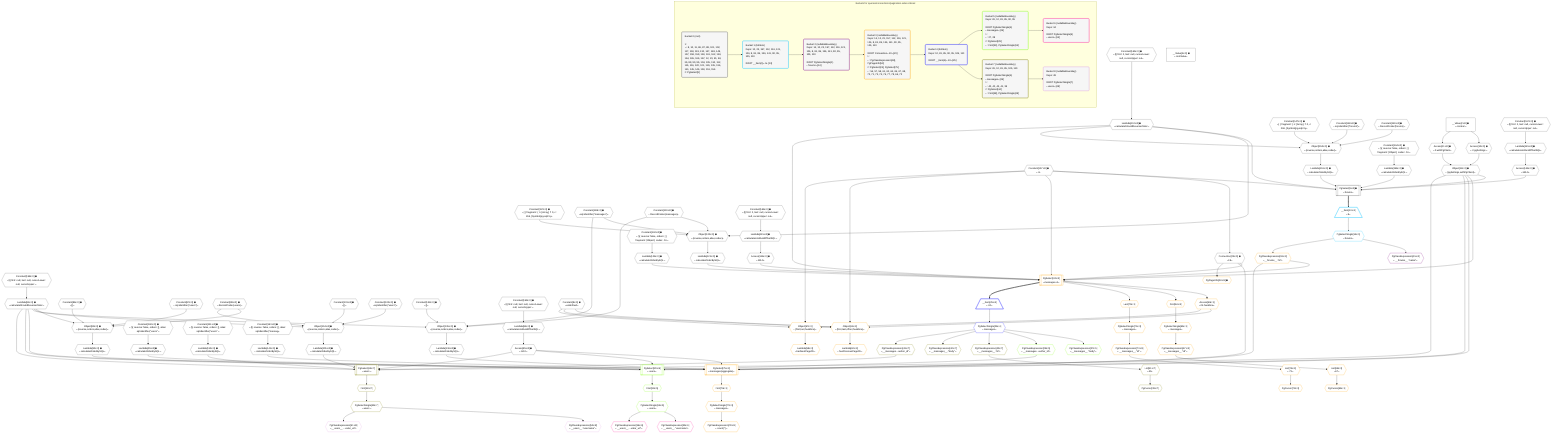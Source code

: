 %%{init: {'themeVariables': { 'fontSize': '12px'}}}%%
graph TD
    classDef path fill:#eee,stroke:#000,color:#000
    classDef plan fill:#fff,stroke-width:1px,color:#000
    classDef itemplan fill:#fff,stroke-width:2px,color:#000
    classDef unbatchedplan fill:#dff,stroke-width:1px,color:#000
    classDef sideeffectplan fill:#fcc,stroke-width:2px,color:#000
    classDef bucket fill:#f6f6f6,color:#000,stroke-width:2px,text-align:left


    %% plan dependencies
    PgSelect9[["PgSelect[9∈0] ➊<br />ᐸforumsᐳ"]]:::plan
    Object12{{"Object[12∈0] ➊<br />ᐸ{pgSettings,withPgClient}ᐳ"}}:::plan
    Constant157{{"Constant[157∈0] ➊<br />ᐸ2ᐳ"}}:::plan
    Lambda112{{"Lambda[112∈0] ➊<br />ᐸcalculateShouldReverseOrderᐳ"}}:::plan
    Access146{{"Access[146∈0] ➊<br />ᐸ145.0ᐳ"}}:::plan
    Lambda151{{"Lambda[151∈0] ➊<br />ᐸcalculateOrderBySQLᐳ"}}:::plan
    Lambda156{{"Lambda[156∈0] ➊<br />ᐸcalculateOrderBySQLᐳ"}}:::plan
    Object12 & Constant157 & Lambda112 & Access146 & Lambda151 & Lambda156 --> PgSelect9
    Object89{{"Object[89∈0] ➊<br />ᐸ{reverse,orders,alias,codec}ᐳ"}}:::plan
    Lambda81{{"Lambda[81∈0] ➊<br />ᐸcalculateShouldReverseOrderᐳ"}}:::plan
    Constant86{{"Constant[86∈0] ➊<br />ᐸ[]ᐳ"}}:::plan
    Constant87{{"Constant[87∈0] ➊<br />ᐸsql.identifier(”users”)ᐳ"}}:::plan
    Constant88{{"Constant[88∈0] ➊<br />ᐸRecordCodec(users)ᐳ"}}:::plan
    Lambda81 & Constant86 & Constant87 & Constant88 --> Object89
    Object104{{"Object[104∈0] ➊<br />ᐸ{reverse,orders,alias,codec}ᐳ"}}:::plan
    Constant101{{"Constant[101∈0] ➊<br />ᐸ[]ᐳ"}}:::plan
    Constant102{{"Constant[102∈0] ➊<br />ᐸsql.identifier(”users”)ᐳ"}}:::plan
    Lambda81 & Constant101 & Constant102 & Constant88 --> Object104
    Object120{{"Object[120∈0] ➊<br />ᐸ{reverse,orders,alias,codec}ᐳ"}}:::plan
    Constant117{{"Constant[117∈0] ➊<br />ᐸ[ { fragment: { n: [Array], f: 0, c: 266, [Symbol(pg-sql2-tyᐳ"}}:::plan
    Constant118{{"Constant[118∈0] ➊<br />ᐸsql.identifier(”messages”)ᐳ"}}:::plan
    Constant119{{"Constant[119∈0] ➊<br />ᐸRecordCodec(messages)ᐳ"}}:::plan
    Lambda112 & Constant117 & Constant118 & Constant119 --> Object120
    Object135{{"Object[135∈0] ➊<br />ᐸ{reverse,orders,alias,codec}ᐳ"}}:::plan
    Constant132{{"Constant[132∈0] ➊<br />ᐸ[]ᐳ"}}:::plan
    Lambda81 & Constant132 & Constant118 & Constant119 --> Object135
    Object150{{"Object[150∈0] ➊<br />ᐸ{reverse,orders,alias,codec}ᐳ"}}:::plan
    Constant147{{"Constant[147∈0] ➊<br />ᐸ[ { fragment: { n: [Array], f: 0, c: 266, [Symbol(pg-sql2-tyᐳ"}}:::plan
    Constant148{{"Constant[148∈0] ➊<br />ᐸsql.identifier(”forums”)ᐳ"}}:::plan
    Constant149{{"Constant[149∈0] ➊<br />ᐸRecordCodec(forums)ᐳ"}}:::plan
    Lambda112 & Constant147 & Constant148 & Constant149 --> Object150
    Access10{{"Access[10∈0] ➊<br />ᐸ2.pgSettingsᐳ"}}:::plan
    Access11{{"Access[11∈0] ➊<br />ᐸ2.withPgClientᐳ"}}:::plan
    Access10 & Access11 --> Object12
    __Value2["__Value[2∈0] ➊<br />ᐸcontextᐳ"]:::plan
    __Value2 --> Access10
    __Value2 --> Access11
    Connection23{{"Connection[23∈0] ➊<br />ᐸ19ᐳ"}}:::plan
    Constant157 --> Connection23
    Constant158{{"Constant[158∈0] ➊<br />ᐸ§{ first: null, last: null, cursorLower: null, cursorUpper: ᐳ"}}:::plan
    Constant158 --> Lambda81
    Lambda84{{"Lambda[84∈0] ➊<br />ᐸcalculateLimitAndOffsetSQLᐳ"}}:::plan
    Constant159{{"Constant[159∈0] ➊<br />ᐸ§{ first: null, last: null, cursorLower: null, cursorUpper: ᐳ"}}:::plan
    Constant159 --> Lambda84
    Access85{{"Access[85∈0] ➊<br />ᐸ84.0ᐳ"}}:::plan
    Lambda84 --> Access85
    Lambda90{{"Lambda[90∈0] ➊<br />ᐸcalculateOrderBySQLᐳ"}}:::plan
    Object89 --> Lambda90
    Lambda95{{"Lambda[95∈0] ➊<br />ᐸcalculateOrderBySQLᐳ"}}:::plan
    Constant160{{"Constant[160∈0] ➊<br />ᐸ§{ reverse: false, orders: [], alias: sql.identifier(”users”ᐳ"}}:::plan
    Constant160 --> Lambda95
    Lambda105{{"Lambda[105∈0] ➊<br />ᐸcalculateOrderBySQLᐳ"}}:::plan
    Object104 --> Lambda105
    Lambda110{{"Lambda[110∈0] ➊<br />ᐸcalculateOrderBySQLᐳ"}}:::plan
    Constant161{{"Constant[161∈0] ➊<br />ᐸ§{ reverse: false, orders: [], alias: sql.identifier(”users”ᐳ"}}:::plan
    Constant161 --> Lambda110
    Constant165{{"Constant[165∈0] ➊<br />ᐸ§{ first: 2, last: null, cursorLower: null, cursorUpper: nulᐳ"}}:::plan
    Constant165 --> Lambda112
    Lambda115{{"Lambda[115∈0] ➊<br />ᐸcalculateLimitAndOffsetSQLᐳ"}}:::plan
    Constant166{{"Constant[166∈0] ➊<br />ᐸ§{ first: 2, last: null, cursorLower: null, cursorUpper: nulᐳ"}}:::plan
    Constant166 --> Lambda115
    Access116{{"Access[116∈0] ➊<br />ᐸ115.0ᐳ"}}:::plan
    Lambda115 --> Access116
    Lambda121{{"Lambda[121∈0] ➊<br />ᐸcalculateOrderBySQLᐳ"}}:::plan
    Object120 --> Lambda121
    Lambda126{{"Lambda[126∈0] ➊<br />ᐸcalculateOrderBySQLᐳ"}}:::plan
    Constant162{{"Constant[162∈0] ➊<br />ᐸ§{ reverse: false, orders: [ { fragment: [Object], codec: Coᐳ"}}:::plan
    Constant162 --> Lambda126
    Lambda136{{"Lambda[136∈0] ➊<br />ᐸcalculateOrderBySQLᐳ"}}:::plan
    Object135 --> Lambda136
    Lambda141{{"Lambda[141∈0] ➊<br />ᐸcalculateOrderBySQLᐳ"}}:::plan
    Constant163{{"Constant[163∈0] ➊<br />ᐸ§{ reverse: false, orders: [], alias: sql.identifier(”messagᐳ"}}:::plan
    Constant163 --> Lambda141
    Lambda145{{"Lambda[145∈0] ➊<br />ᐸcalculateLimitAndOffsetSQLᐳ"}}:::plan
    Constant167{{"Constant[167∈0] ➊<br />ᐸ§{ first: 2, last: null, cursorLower: null, cursorUpper: nulᐳ"}}:::plan
    Constant167 --> Lambda145
    Lambda145 --> Access146
    Object150 --> Lambda151
    Constant164{{"Constant[164∈0] ➊<br />ᐸ§{ reverse: false, orders: [ { fragment: [Object], codec: Coᐳ"}}:::plan
    Constant164 --> Lambda156
    __Value4["__Value[4∈0] ➊<br />ᐸrootValueᐳ"]:::plan
    Constant8{{"Constant[8∈0] ➊<br />ᐸundefinedᐳ"}}:::plan
    __Item13[/"__Item[13∈1]<br />ᐸ9ᐳ"\]:::itemplan
    PgSelect9 ==> __Item13
    PgSelectSingle14{{"PgSelectSingle[14∈1]<br />ᐸforumsᐳ"}}:::plan
    __Item13 --> PgSelectSingle14
    PgClassExpression15{{"PgClassExpression[15∈2]<br />ᐸ__forums__.”name”ᐳ"}}:::plan
    PgSelectSingle14 --> PgClassExpression15
    PgSelect24[["PgSelect[24∈3]<br />ᐸmessages+1ᐳ"]]:::plan
    PgClassExpression18{{"PgClassExpression[18∈3]<br />ᐸ__forums__.”id”ᐳ"}}:::plan
    Object12 & PgClassExpression18 & Connection23 & Constant157 & Lambda112 & Access116 & Lambda121 & Lambda126 --> PgSelect24
    PgSelect75[["PgSelect[75∈3]<br />ᐸmessages(aggregate)ᐳ"]]:::plan
    Object12 & PgClassExpression18 & Connection23 & Lambda81 & Access85 & Lambda136 & Lambda141 --> PgSelect75
    Object61{{"Object[61∈3]<br />ᐸ{first,last,offset,hasMore}ᐳ"}}:::plan
    Access56{{"Access[56∈3]<br />ᐸ24.hasMoreᐳ"}}:::plan
    Constant157 & Constant8 & Constant8 & Access56 --> Object61
    Object57{{"Object[57∈3]<br />ᐸ{first,last,hasMore}ᐳ"}}:::plan
    Constant157 & Constant8 & Access56 --> Object57
    PgSelectSingle14 --> PgClassExpression18
    PgPageInfo53{{"PgPageInfo[53∈3] ➊"}}:::plan
    Connection23 --> PgPageInfo53
    PgSelect24 --> Access56
    Lambda58{{"Lambda[58∈3]<br />ᐸhasNextPageCbᐳ"}}:::plan
    Object57 --> Lambda58
    Lambda62{{"Lambda[62∈3]<br />ᐸhasPreviousPageCbᐳ"}}:::plan
    Object61 --> Lambda62
    First64{{"First[64∈3]"}}:::plan
    PgSelect24 --> First64
    PgSelectSingle65{{"PgSelectSingle[65∈3]<br />ᐸmessagesᐳ"}}:::plan
    First64 --> PgSelectSingle65
    PgCursor66{{"PgCursor[66∈3]"}}:::plan
    List68{{"List[68∈3]<br />ᐸ67ᐳ"}}:::plan
    List68 --> PgCursor66
    PgClassExpression67{{"PgClassExpression[67∈3]<br />ᐸ__messages__.”id”ᐳ"}}:::plan
    PgSelectSingle65 --> PgClassExpression67
    PgClassExpression67 --> List68
    Last70{{"Last[70∈3]"}}:::plan
    PgSelect24 --> Last70
    PgSelectSingle71{{"PgSelectSingle[71∈3]<br />ᐸmessagesᐳ"}}:::plan
    Last70 --> PgSelectSingle71
    PgCursor72{{"PgCursor[72∈3]"}}:::plan
    List74{{"List[74∈3]<br />ᐸ73ᐳ"}}:::plan
    List74 --> PgCursor72
    PgClassExpression73{{"PgClassExpression[73∈3]<br />ᐸ__messages__.”id”ᐳ"}}:::plan
    PgSelectSingle71 --> PgClassExpression73
    PgClassExpression73 --> List74
    First76{{"First[76∈3]"}}:::plan
    PgSelect75 --> First76
    PgSelectSingle77{{"PgSelectSingle[77∈3]<br />ᐸmessagesᐳ"}}:::plan
    First76 --> PgSelectSingle77
    PgClassExpression78{{"PgClassExpression[78∈3]<br />ᐸcount(*)ᐳ"}}:::plan
    PgSelectSingle77 --> PgClassExpression78
    __Item25[/"__Item[25∈4]<br />ᐸ24ᐳ"\]:::itemplan
    PgSelect24 ==> __Item25
    PgSelectSingle26{{"PgSelectSingle[26∈4]<br />ᐸmessagesᐳ"}}:::plan
    __Item25 --> PgSelectSingle26
    PgSelect29[["PgSelect[29∈5]<br />ᐸusersᐳ"]]:::plan
    PgClassExpression28{{"PgClassExpression[28∈5]<br />ᐸ__messages...author_id”ᐳ"}}:::plan
    Object12 & PgClassExpression28 & Lambda81 & Access85 & Lambda90 & Lambda95 --> PgSelect29
    PgClassExpression27{{"PgClassExpression[27∈5]<br />ᐸ__messages__.”body”ᐳ"}}:::plan
    PgSelectSingle26 --> PgClassExpression27
    PgSelectSingle26 --> PgClassExpression28
    First33{{"First[33∈5]"}}:::plan
    PgSelect29 --> First33
    PgSelectSingle34{{"PgSelectSingle[34∈5]<br />ᐸusersᐳ"}}:::plan
    First33 --> PgSelectSingle34
    PgClassExpression35{{"PgClassExpression[35∈6]<br />ᐸ__users__.”username”ᐳ"}}:::plan
    PgSelectSingle34 --> PgClassExpression35
    PgClassExpression36{{"PgClassExpression[36∈6]<br />ᐸ__users__....vatar_url”ᐳ"}}:::plan
    PgSelectSingle34 --> PgClassExpression36
    PgSelect44[["PgSelect[44∈7]<br />ᐸusersᐳ"]]:::plan
    PgClassExpression43{{"PgClassExpression[43∈7]<br />ᐸ__messages...author_id”ᐳ"}}:::plan
    Object12 & PgClassExpression43 & Lambda81 & Access85 & Lambda105 & Lambda110 --> PgSelect44
    PgCursor39{{"PgCursor[39∈7]"}}:::plan
    List41{{"List[41∈7]<br />ᐸ40ᐳ"}}:::plan
    List41 --> PgCursor39
    PgClassExpression40{{"PgClassExpression[40∈7]<br />ᐸ__messages__.”id”ᐳ"}}:::plan
    PgSelectSingle26 --> PgClassExpression40
    PgClassExpression40 --> List41
    PgClassExpression42{{"PgClassExpression[42∈7]<br />ᐸ__messages__.”body”ᐳ"}}:::plan
    PgSelectSingle26 --> PgClassExpression42
    PgSelectSingle26 --> PgClassExpression43
    First48{{"First[48∈7]"}}:::plan
    PgSelect44 --> First48
    PgSelectSingle49{{"PgSelectSingle[49∈7]<br />ᐸusersᐳ"}}:::plan
    First48 --> PgSelectSingle49
    PgClassExpression50{{"PgClassExpression[50∈8]<br />ᐸ__users__.”username”ᐳ"}}:::plan
    PgSelectSingle49 --> PgClassExpression50
    PgClassExpression51{{"PgClassExpression[51∈8]<br />ᐸ__users__....vatar_url”ᐳ"}}:::plan
    PgSelectSingle49 --> PgClassExpression51

    %% define steps

    subgraph "Buckets for queries/connections/pagination-when-inlined"
    Bucket0("Bucket 0 (root)<br /><br />1: <br />ᐳ: 8, 10, 11, 86, 87, 88, 101, 102, 117, 118, 119, 132, 147, 148, 149, 157, 158, 159, 160, 161, 162, 163, 164, 165, 166, 167, 12, 23, 81, 84, 85, 89, 90, 95, 104, 105, 110, 112, 115, 116, 120, 121, 126, 135, 136, 141, 145, 146, 150, 151, 156<br />2: PgSelect[9]"):::bucket
    classDef bucket0 stroke:#696969
    class Bucket0,__Value2,__Value4,Constant8,PgSelect9,Access10,Access11,Object12,Connection23,Lambda81,Lambda84,Access85,Constant86,Constant87,Constant88,Object89,Lambda90,Lambda95,Constant101,Constant102,Object104,Lambda105,Lambda110,Lambda112,Lambda115,Access116,Constant117,Constant118,Constant119,Object120,Lambda121,Lambda126,Constant132,Object135,Lambda136,Lambda141,Lambda145,Access146,Constant147,Constant148,Constant149,Object150,Lambda151,Lambda156,Constant157,Constant158,Constant159,Constant160,Constant161,Constant162,Constant163,Constant164,Constant165,Constant166,Constant167 bucket0
    Bucket1("Bucket 1 (listItem)<br />Deps: 12, 23, 157, 112, 116, 121, 126, 8, 81, 85, 136, 141, 90, 95, 105, 110<br /><br />ROOT __Item{1}ᐸ9ᐳ[13]"):::bucket
    classDef bucket1 stroke:#00bfff
    class Bucket1,__Item13,PgSelectSingle14 bucket1
    Bucket2("Bucket 2 (nullableBoundary)<br />Deps: 14, 12, 23, 157, 112, 116, 121, 126, 8, 81, 85, 136, 141, 90, 95, 105, 110<br /><br />ROOT PgSelectSingle{1}ᐸforumsᐳ[14]"):::bucket
    classDef bucket2 stroke:#7f007f
    class Bucket2,PgClassExpression15 bucket2
    Bucket3("Bucket 3 (nullableBoundary)<br />Deps: 14, 12, 23, 157, 112, 116, 121, 126, 8, 81, 85, 136, 141, 90, 95, 105, 110<br /><br />ROOT Connectionᐸ19ᐳ[23]<br />1: <br />ᐳ: PgClassExpression[18], PgPageInfo[53]<br />2: PgSelect[24], PgSelect[75]<br />ᐳ: 56, 57, 58, 61, 62, 64, 65, 67, 68, 70, 71, 73, 74, 76, 77, 78, 66, 72"):::bucket
    classDef bucket3 stroke:#ffa500
    class Bucket3,PgClassExpression18,PgSelect24,PgPageInfo53,Access56,Object57,Lambda58,Object61,Lambda62,First64,PgSelectSingle65,PgCursor66,PgClassExpression67,List68,Last70,PgSelectSingle71,PgCursor72,PgClassExpression73,List74,PgSelect75,First76,PgSelectSingle77,PgClassExpression78 bucket3
    Bucket4("Bucket 4 (listItem)<br />Deps: 12, 81, 85, 90, 95, 105, 110<br /><br />ROOT __Item{4}ᐸ24ᐳ[25]"):::bucket
    classDef bucket4 stroke:#0000ff
    class Bucket4,__Item25,PgSelectSingle26 bucket4
    Bucket5("Bucket 5 (nullableBoundary)<br />Deps: 26, 12, 81, 85, 90, 95<br /><br />ROOT PgSelectSingle{4}ᐸmessagesᐳ[26]<br />1: <br />ᐳ: 27, 28<br />2: PgSelect[29]<br />ᐳ: First[33], PgSelectSingle[34]"):::bucket
    classDef bucket5 stroke:#7fff00
    class Bucket5,PgClassExpression27,PgClassExpression28,PgSelect29,First33,PgSelectSingle34 bucket5
    Bucket6("Bucket 6 (nullableBoundary)<br />Deps: 34<br /><br />ROOT PgSelectSingle{5}ᐸusersᐳ[34]"):::bucket
    classDef bucket6 stroke:#ff1493
    class Bucket6,PgClassExpression35,PgClassExpression36 bucket6
    Bucket7("Bucket 7 (nullableBoundary)<br />Deps: 26, 12, 81, 85, 105, 110<br /><br />ROOT PgSelectSingle{4}ᐸmessagesᐳ[26]<br />1: <br />ᐳ: 40, 42, 43, 41, 39<br />2: PgSelect[44]<br />ᐳ: First[48], PgSelectSingle[49]"):::bucket
    classDef bucket7 stroke:#808000
    class Bucket7,PgCursor39,PgClassExpression40,List41,PgClassExpression42,PgClassExpression43,PgSelect44,First48,PgSelectSingle49 bucket7
    Bucket8("Bucket 8 (nullableBoundary)<br />Deps: 49<br /><br />ROOT PgSelectSingle{7}ᐸusersᐳ[49]"):::bucket
    classDef bucket8 stroke:#dda0dd
    class Bucket8,PgClassExpression50,PgClassExpression51 bucket8
    Bucket0 --> Bucket1
    Bucket1 --> Bucket2
    Bucket2 --> Bucket3
    Bucket3 --> Bucket4
    Bucket4 --> Bucket5 & Bucket7
    Bucket5 --> Bucket6
    Bucket7 --> Bucket8
    end